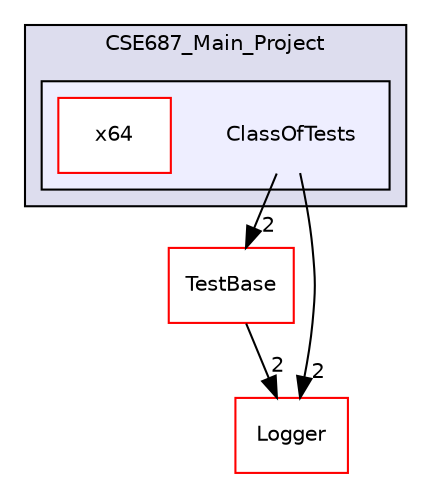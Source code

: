 digraph "D:/GitHub/CSE687/CSE687_Main_Project/ClassOfTests" {
  compound=true
  node [ fontsize="10", fontname="Helvetica"];
  edge [ labelfontsize="10", labelfontname="Helvetica"];
  subgraph clusterdir_e0c9d52a8ab80760700742b6d772e6db {
    graph [ bgcolor="#ddddee", pencolor="black", label="CSE687_Main_Project" fontname="Helvetica", fontsize="10", URL="dir_e0c9d52a8ab80760700742b6d772e6db.html"]
  subgraph clusterdir_a484fc96708f4fe039b1db5b67722df0 {
    graph [ bgcolor="#eeeeff", pencolor="black", label="" URL="dir_a484fc96708f4fe039b1db5b67722df0.html"];
    dir_a484fc96708f4fe039b1db5b67722df0 [shape=plaintext label="ClassOfTests"];
    dir_8f6de5d34cde2d46d40a332b41fa79dc [shape=box label="x64" color="red" fillcolor="white" style="filled" URL="dir_8f6de5d34cde2d46d40a332b41fa79dc.html"];
  }
  }
  dir_be80a901764c7acc8fb4a04658cb1d10 [shape=box label="TestBase" fillcolor="white" style="filled" color="red" URL="dir_be80a901764c7acc8fb4a04658cb1d10.html"];
  dir_5b19f245b9b8b0def5eedd6642d045c2 [shape=box label="Logger" fillcolor="white" style="filled" color="red" URL="dir_5b19f245b9b8b0def5eedd6642d045c2.html"];
  dir_be80a901764c7acc8fb4a04658cb1d10->dir_5b19f245b9b8b0def5eedd6642d045c2 [headlabel="2", labeldistance=1.5 headhref="dir_000014_000011.html"];
  dir_a484fc96708f4fe039b1db5b67722df0->dir_be80a901764c7acc8fb4a04658cb1d10 [headlabel="2", labeldistance=1.5 headhref="dir_000001_000014.html"];
  dir_a484fc96708f4fe039b1db5b67722df0->dir_5b19f245b9b8b0def5eedd6642d045c2 [headlabel="2", labeldistance=1.5 headhref="dir_000001_000011.html"];
}
